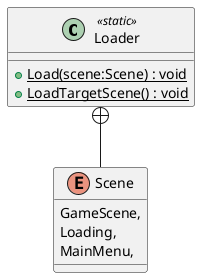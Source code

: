 @startuml
class Loader <<static>> {
    + {static} Load(scene:Scene) : void
    + {static} LoadTargetScene() : void
}
enum Scene {
    GameScene,
    Loading,
    MainMenu,
}
Loader +-- Scene
@enduml
